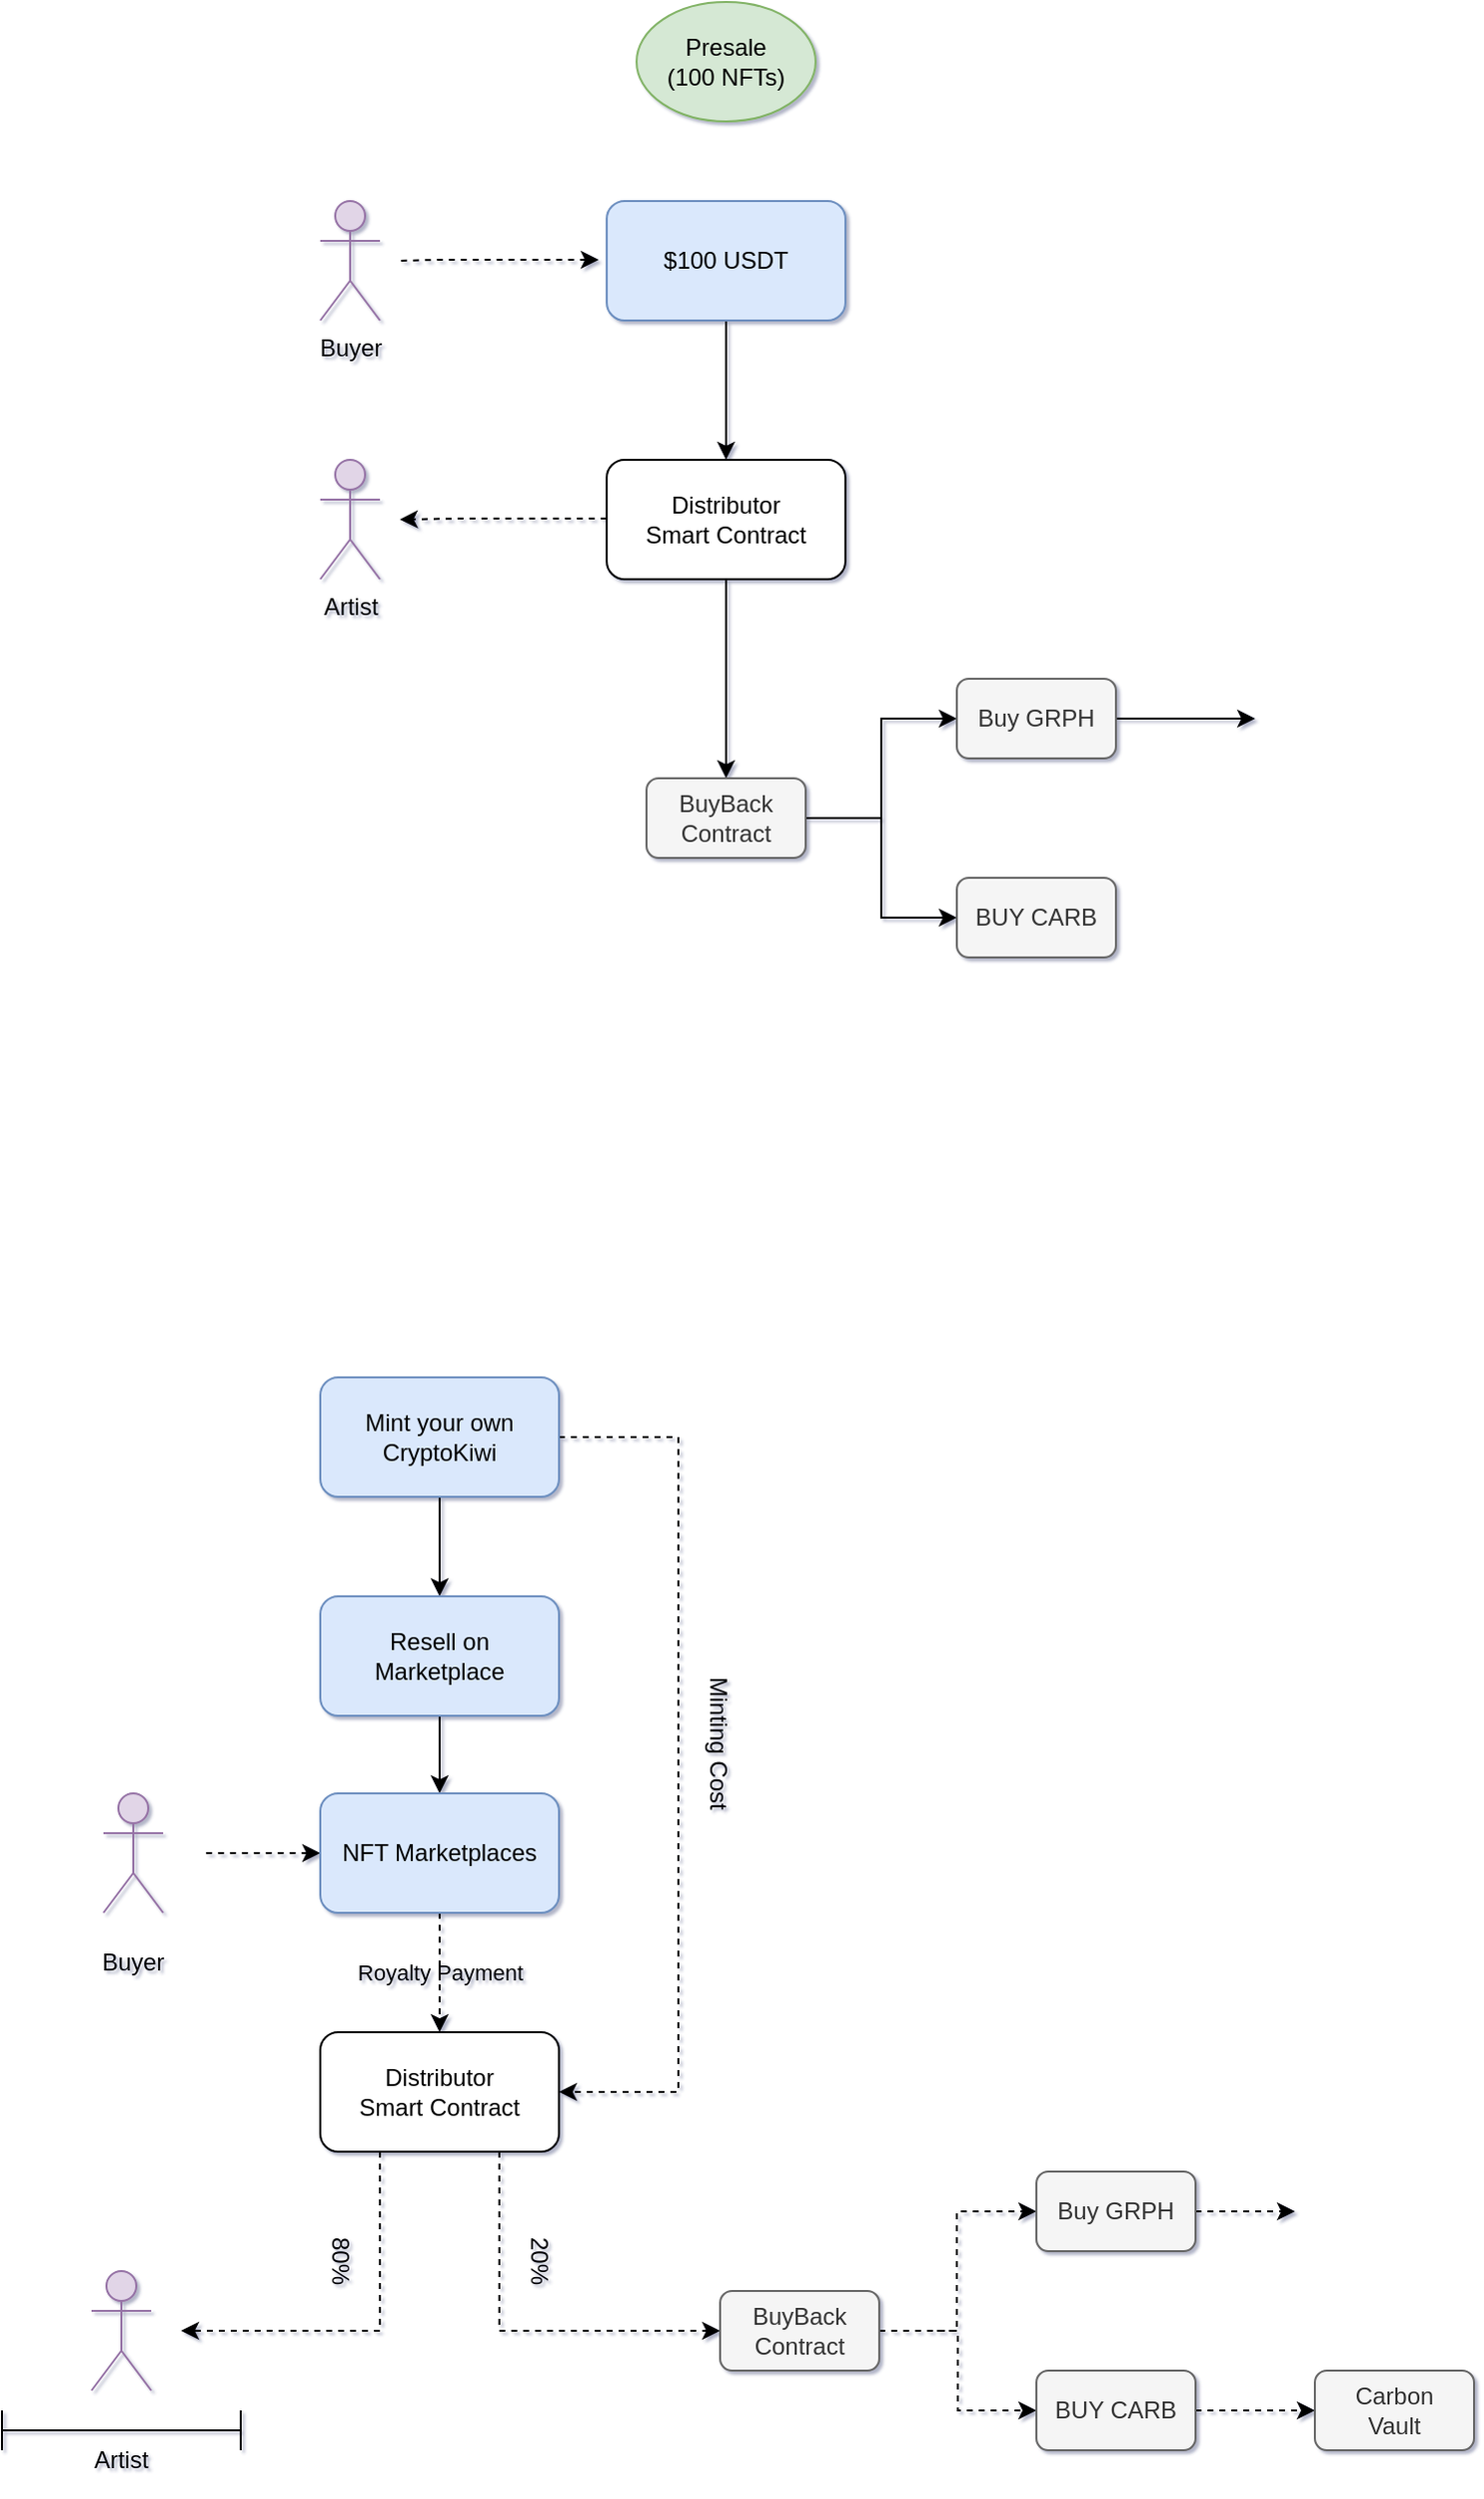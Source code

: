 <mxfile version="20.7.4" type="github">
  <diagram id="_UXg3EZRKqw_mdlAzJet" name="Page-1">
    <mxGraphModel dx="1228" dy="2323" grid="1" gridSize="10" guides="1" tooltips="1" connect="1" arrows="1" fold="1" page="1" pageScale="1" pageWidth="827" pageHeight="1169" background="none" math="0" shadow="1">
      <root>
        <mxCell id="0" />
        <mxCell id="1" parent="0" />
        <mxCell id="QuIaBzUg3UuywY2mTjsj-4" value="Presale&lt;br&gt;(100 NFTs)" style="ellipse;whiteSpace=wrap;html=1;fillColor=#d5e8d4;strokeColor=#82b366;" parent="1" vertex="1">
          <mxGeometry x="369" y="-1150" width="90" height="60" as="geometry" />
        </mxCell>
        <mxCell id="QuIaBzUg3UuywY2mTjsj-13" style="edgeStyle=orthogonalEdgeStyle;rounded=0;orthogonalLoop=1;jettySize=auto;html=1;exitX=0.5;exitY=1;exitDx=0;exitDy=0;entryX=0.5;entryY=0;entryDx=0;entryDy=0;" parent="1" source="QuIaBzUg3UuywY2mTjsj-9" target="QuIaBzUg3UuywY2mTjsj-11" edge="1">
          <mxGeometry relative="1" as="geometry" />
        </mxCell>
        <mxCell id="Pm1PxJtQP01OEuUM-juH-1" style="edgeStyle=orthogonalEdgeStyle;rounded=0;orthogonalLoop=1;jettySize=auto;html=1;exitX=1;exitY=0.5;exitDx=0;exitDy=0;entryX=1;entryY=0.5;entryDx=0;entryDy=0;dashed=1;" parent="1" source="QuIaBzUg3UuywY2mTjsj-9" target="WOP9kb_ligrmdYlrK7DN-1" edge="1">
          <mxGeometry relative="1" as="geometry">
            <Array as="points">
              <mxPoint x="390" y="-429" />
              <mxPoint x="390" y="-100" />
            </Array>
          </mxGeometry>
        </mxCell>
        <mxCell id="QuIaBzUg3UuywY2mTjsj-9" value="Mint your own CryptoKiwi" style="rounded=1;whiteSpace=wrap;html=1;verticalAlign=middle;fillColor=#dae8fc;strokeColor=#6c8ebf;" parent="1" vertex="1">
          <mxGeometry x="210" y="-459" width="120" height="60" as="geometry" />
        </mxCell>
        <mxCell id="QuIaBzUg3UuywY2mTjsj-17" style="edgeStyle=orthogonalEdgeStyle;rounded=0;orthogonalLoop=1;jettySize=auto;html=1;exitX=0.5;exitY=1;exitDx=0;exitDy=0;entryX=0.5;entryY=0;entryDx=0;entryDy=0;" parent="1" source="QuIaBzUg3UuywY2mTjsj-11" target="QuIaBzUg3UuywY2mTjsj-15" edge="1">
          <mxGeometry relative="1" as="geometry" />
        </mxCell>
        <mxCell id="QuIaBzUg3UuywY2mTjsj-11" value="Resell on Marketplace" style="rounded=1;whiteSpace=wrap;html=1;verticalAlign=middle;fillColor=#dae8fc;strokeColor=#6c8ebf;" parent="1" vertex="1">
          <mxGeometry x="210" y="-349" width="120" height="60" as="geometry" />
        </mxCell>
        <mxCell id="WOP9kb_ligrmdYlrK7DN-3" value="Royalty Payment" style="edgeStyle=orthogonalEdgeStyle;rounded=0;orthogonalLoop=1;jettySize=auto;html=1;exitX=0.5;exitY=1;exitDx=0;exitDy=0;entryX=0.5;entryY=0;entryDx=0;entryDy=0;dashed=1;labelBackgroundColor=none;" parent="1" source="QuIaBzUg3UuywY2mTjsj-15" target="WOP9kb_ligrmdYlrK7DN-1" edge="1">
          <mxGeometry relative="1" as="geometry" />
        </mxCell>
        <mxCell id="vS0mOCaokGMMlRBcoSL3-7" style="edgeStyle=orthogonalEdgeStyle;rounded=0;orthogonalLoop=1;jettySize=auto;html=1;exitX=0;exitY=0.5;exitDx=0;exitDy=0;labelBackgroundColor=none;dashed=1;startArrow=classic;startFill=1;endArrow=none;endFill=0;" parent="1" source="QuIaBzUg3UuywY2mTjsj-15" edge="1">
          <mxGeometry relative="1" as="geometry">
            <mxPoint x="150" y="-220" as="targetPoint" />
          </mxGeometry>
        </mxCell>
        <mxCell id="QuIaBzUg3UuywY2mTjsj-15" value="NFT Marketplaces" style="rounded=1;whiteSpace=wrap;html=1;verticalAlign=middle;fillColor=#dae8fc;strokeColor=#6c8ebf;" parent="1" vertex="1">
          <mxGeometry x="210" y="-250" width="120" height="60" as="geometry" />
        </mxCell>
        <mxCell id="Pm1PxJtQP01OEuUM-juH-2" style="edgeStyle=orthogonalEdgeStyle;rounded=0;orthogonalLoop=1;jettySize=auto;html=1;exitX=0.25;exitY=1;exitDx=0;exitDy=0;dashed=1;" parent="1" source="WOP9kb_ligrmdYlrK7DN-1" edge="1">
          <mxGeometry relative="1" as="geometry">
            <mxPoint x="140" y="20" as="targetPoint" />
            <Array as="points">
              <mxPoint x="240" y="20" />
              <mxPoint x="170" y="20" />
            </Array>
          </mxGeometry>
        </mxCell>
        <mxCell id="bduGYvhW30INQsXJT5ZD-2" style="edgeStyle=orthogonalEdgeStyle;rounded=0;orthogonalLoop=1;jettySize=auto;html=1;exitX=0.75;exitY=1;exitDx=0;exitDy=0;entryX=0;entryY=0.5;entryDx=0;entryDy=0;dashed=1;" parent="1" source="WOP9kb_ligrmdYlrK7DN-1" target="bduGYvhW30INQsXJT5ZD-12" edge="1">
          <mxGeometry relative="1" as="geometry">
            <mxPoint x="400" y="20" as="targetPoint" />
          </mxGeometry>
        </mxCell>
        <mxCell id="WOP9kb_ligrmdYlrK7DN-1" value="Distributor&lt;br&gt;Smart Contract" style="rounded=1;whiteSpace=wrap;html=1;" parent="1" vertex="1">
          <mxGeometry x="210" y="-130" width="120" height="60" as="geometry" />
        </mxCell>
        <mxCell id="bduGYvhW30INQsXJT5ZD-6" style="edgeStyle=orthogonalEdgeStyle;rounded=0;orthogonalLoop=1;jettySize=auto;html=1;exitX=1;exitY=0.5;exitDx=0;exitDy=0;entryX=0;entryY=0.5;entryDx=0;entryDy=0;dashed=1;" parent="1" edge="1">
          <mxGeometry relative="1" as="geometry">
            <mxPoint x="520" y="20" as="sourcePoint" />
            <mxPoint x="570" y="-40" as="targetPoint" />
            <Array as="points">
              <mxPoint x="530" y="20" />
              <mxPoint x="530" y="-40" />
            </Array>
          </mxGeometry>
        </mxCell>
        <mxCell id="bduGYvhW30INQsXJT5ZD-7" style="edgeStyle=orthogonalEdgeStyle;rounded=0;orthogonalLoop=1;jettySize=auto;html=1;exitX=1;exitY=0.5;exitDx=0;exitDy=0;entryX=0;entryY=0.5;entryDx=0;entryDy=0;dashed=1;" parent="1" source="bduGYvhW30INQsXJT5ZD-12" target="bduGYvhW30INQsXJT5ZD-16" edge="1">
          <mxGeometry relative="1" as="geometry">
            <mxPoint x="520" y="20" as="sourcePoint" />
            <mxPoint x="570" y="80" as="targetPoint" />
          </mxGeometry>
        </mxCell>
        <mxCell id="bduGYvhW30INQsXJT5ZD-10" style="edgeStyle=orthogonalEdgeStyle;rounded=0;orthogonalLoop=1;jettySize=auto;html=1;exitX=1;exitY=0.5;exitDx=0;exitDy=0;dashed=1;entryX=0;entryY=0.5;entryDx=0;entryDy=0;" parent="1" source="bduGYvhW30INQsXJT5ZD-16" target="bduGYvhW30INQsXJT5ZD-17" edge="1">
          <mxGeometry relative="1" as="geometry">
            <mxPoint x="690" y="80" as="sourcePoint" />
            <mxPoint x="680" y="60" as="targetPoint" />
          </mxGeometry>
        </mxCell>
        <mxCell id="bduGYvhW30INQsXJT5ZD-8" style="edgeStyle=orthogonalEdgeStyle;rounded=0;orthogonalLoop=1;jettySize=auto;html=1;exitX=1;exitY=0.5;exitDx=0;exitDy=0;dashed=1;" parent="1" source="bduGYvhW30INQsXJT5ZD-15" edge="1">
          <mxGeometry relative="1" as="geometry">
            <mxPoint x="690" y="-40" as="sourcePoint" />
            <mxPoint x="700" y="-40" as="targetPoint" />
          </mxGeometry>
        </mxCell>
        <mxCell id="bduGYvhW30INQsXJT5ZD-5" value="" style="shape=image;html=1;verticalAlign=top;verticalLabelPosition=bottom;labelBackgroundColor=#ffffff;imageAspect=0;aspect=fixed;image=https://cdn4.iconfinder.com/data/icons/christmas-2434/128/Artboard_42-128.png" parent="1" vertex="1">
          <mxGeometry x="700" y="-90" width="80" height="80" as="geometry" />
        </mxCell>
        <mxCell id="bduGYvhW30INQsXJT5ZD-12" value="BuyBack&lt;br&gt;Contract" style="rounded=1;whiteSpace=wrap;html=1;glass=0;fillColor=#f5f5f5;fontColor=#333333;strokeColor=#666666;" parent="1" vertex="1">
          <mxGeometry x="411" width="80" height="40" as="geometry" />
        </mxCell>
        <mxCell id="bduGYvhW30INQsXJT5ZD-15" value="Buy GRPH" style="rounded=1;whiteSpace=wrap;html=1;glass=0;fillColor=#f5f5f5;fontColor=#333333;strokeColor=#666666;" parent="1" vertex="1">
          <mxGeometry x="570" y="-60" width="80" height="40" as="geometry" />
        </mxCell>
        <mxCell id="bduGYvhW30INQsXJT5ZD-16" value="BUY CARB" style="rounded=1;whiteSpace=wrap;html=1;glass=0;fillColor=#f5f5f5;fontColor=#333333;strokeColor=#666666;" parent="1" vertex="1">
          <mxGeometry x="570" y="40" width="80" height="40" as="geometry" />
        </mxCell>
        <mxCell id="bduGYvhW30INQsXJT5ZD-17" value="Carbon&lt;br&gt;Vault" style="rounded=1;whiteSpace=wrap;html=1;glass=0;fillColor=#f5f5f5;fontColor=#333333;strokeColor=#666666;" parent="1" vertex="1">
          <mxGeometry x="710" y="40" width="80" height="40" as="geometry" />
        </mxCell>
        <mxCell id="bduGYvhW30INQsXJT5ZD-19" value="" style="shape=umlActor;verticalLabelPosition=bottom;verticalAlign=top;html=1;outlineConnect=0;fillColor=#e1d5e7;strokeColor=#9673a6;" parent="1" vertex="1">
          <mxGeometry x="95" y="-10" width="30" height="60" as="geometry" />
        </mxCell>
        <mxCell id="bduGYvhW30INQsXJT5ZD-21" value="" style="shape=crossbar;whiteSpace=wrap;html=1;rounded=1;" parent="1" vertex="1">
          <mxGeometry x="50" y="60" width="120" height="20" as="geometry" />
        </mxCell>
        <mxCell id="bduGYvhW30INQsXJT5ZD-23" value="Artist" style="text;html=1;strokeColor=none;fillColor=none;align=center;verticalAlign=middle;whiteSpace=wrap;rounded=0;" parent="1" vertex="1">
          <mxGeometry x="50" y="70" width="120" height="30" as="geometry" />
        </mxCell>
        <mxCell id="vS0mOCaokGMMlRBcoSL3-2" value="80%" style="text;html=1;strokeColor=none;fillColor=none;align=center;verticalAlign=middle;whiteSpace=wrap;rounded=0;labelBackgroundColor=none;rotation=90;" parent="1" vertex="1">
          <mxGeometry x="190" y="-30" width="60" height="30" as="geometry" />
        </mxCell>
        <mxCell id="vS0mOCaokGMMlRBcoSL3-3" value="20%" style="text;html=1;strokeColor=none;fillColor=none;align=center;verticalAlign=middle;whiteSpace=wrap;rounded=0;labelBackgroundColor=none;rotation=90;" parent="1" vertex="1">
          <mxGeometry x="290" y="-30" width="60" height="30" as="geometry" />
        </mxCell>
        <mxCell id="vS0mOCaokGMMlRBcoSL3-4" value="" style="shape=umlActor;verticalLabelPosition=bottom;verticalAlign=top;html=1;outlineConnect=0;fillColor=#e1d5e7;strokeColor=#9673a6;" parent="1" vertex="1">
          <mxGeometry x="101" y="-250" width="30" height="60" as="geometry" />
        </mxCell>
        <mxCell id="vS0mOCaokGMMlRBcoSL3-5" value="Buyer" style="text;html=1;strokeColor=none;fillColor=none;align=center;verticalAlign=middle;whiteSpace=wrap;rounded=0;" parent="1" vertex="1">
          <mxGeometry x="56" y="-180" width="120" height="30" as="geometry" />
        </mxCell>
        <mxCell id="vS0mOCaokGMMlRBcoSL3-8" value="Minting Cost" style="text;html=1;strokeColor=none;fillColor=none;align=center;verticalAlign=middle;whiteSpace=wrap;rounded=0;labelBackgroundColor=none;rotation=90;" parent="1" vertex="1">
          <mxGeometry x="365" y="-290" width="90" height="30" as="geometry" />
        </mxCell>
        <mxCell id="Fuu63UMh0Go6Dg9OWDZl-8" style="edgeStyle=orthogonalEdgeStyle;rounded=0;orthogonalLoop=1;jettySize=auto;html=1;exitX=0.5;exitY=1;exitDx=0;exitDy=0;entryX=0.5;entryY=0;entryDx=0;entryDy=0;" edge="1" parent="1" source="Fuu63UMh0Go6Dg9OWDZl-1" target="Fuu63UMh0Go6Dg9OWDZl-7">
          <mxGeometry relative="1" as="geometry" />
        </mxCell>
        <mxCell id="Fuu63UMh0Go6Dg9OWDZl-1" value="$100 USDT" style="rounded=1;whiteSpace=wrap;html=1;verticalAlign=middle;fillColor=#dae8fc;strokeColor=#6c8ebf;" vertex="1" parent="1">
          <mxGeometry x="354" y="-1050" width="120" height="60" as="geometry" />
        </mxCell>
        <mxCell id="Fuu63UMh0Go6Dg9OWDZl-2" value="Buyer" style="shape=umlActor;verticalLabelPosition=bottom;verticalAlign=top;html=1;outlineConnect=0;fillColor=#e1d5e7;strokeColor=#9673a6;" vertex="1" parent="1">
          <mxGeometry x="210" y="-1050" width="30" height="60" as="geometry" />
        </mxCell>
        <mxCell id="Fuu63UMh0Go6Dg9OWDZl-3" style="edgeStyle=orthogonalEdgeStyle;rounded=0;orthogonalLoop=1;jettySize=auto;html=1;exitX=0;exitY=0.5;exitDx=0;exitDy=0;labelBackgroundColor=none;dashed=1;startArrow=classic;startFill=1;endArrow=none;endFill=0;" edge="1" parent="1">
          <mxGeometry relative="1" as="geometry">
            <mxPoint x="250" y="-1020" as="targetPoint" />
            <mxPoint x="350" y="-1020.5" as="sourcePoint" />
            <Array as="points">
              <mxPoint x="270" y="-1020" />
              <mxPoint x="270" y="-1020" />
            </Array>
          </mxGeometry>
        </mxCell>
        <mxCell id="Fuu63UMh0Go6Dg9OWDZl-4" value="Artist" style="shape=umlActor;verticalLabelPosition=bottom;verticalAlign=top;html=1;outlineConnect=0;fillColor=#e1d5e7;strokeColor=#9673a6;" vertex="1" parent="1">
          <mxGeometry x="210" y="-920" width="30" height="60" as="geometry" />
        </mxCell>
        <mxCell id="Fuu63UMh0Go6Dg9OWDZl-11" style="edgeStyle=orthogonalEdgeStyle;rounded=0;orthogonalLoop=1;jettySize=auto;html=1;exitX=0.5;exitY=1;exitDx=0;exitDy=0;entryX=0.5;entryY=0;entryDx=0;entryDy=0;startArrow=none;startFill=0;endArrow=classic;endFill=1;" edge="1" parent="1" source="Fuu63UMh0Go6Dg9OWDZl-7" target="Fuu63UMh0Go6Dg9OWDZl-10">
          <mxGeometry relative="1" as="geometry" />
        </mxCell>
        <mxCell id="Fuu63UMh0Go6Dg9OWDZl-7" value="Distributor&lt;br&gt;Smart Contract" style="rounded=1;whiteSpace=wrap;html=1;" vertex="1" parent="1">
          <mxGeometry x="354" y="-920" width="120" height="60" as="geometry" />
        </mxCell>
        <mxCell id="Fuu63UMh0Go6Dg9OWDZl-9" style="edgeStyle=orthogonalEdgeStyle;rounded=0;orthogonalLoop=1;jettySize=auto;html=1;exitX=0;exitY=0.5;exitDx=0;exitDy=0;labelBackgroundColor=none;dashed=1;startArrow=none;startFill=0;endArrow=classic;endFill=1;" edge="1" parent="1">
          <mxGeometry relative="1" as="geometry">
            <mxPoint x="250" y="-890" as="targetPoint" />
            <mxPoint x="354" y="-890.5" as="sourcePoint" />
            <Array as="points">
              <mxPoint x="280" y="-890" />
              <mxPoint x="280" y="-890" />
            </Array>
          </mxGeometry>
        </mxCell>
        <mxCell id="Fuu63UMh0Go6Dg9OWDZl-14" style="edgeStyle=orthogonalEdgeStyle;rounded=0;orthogonalLoop=1;jettySize=auto;html=1;exitX=1;exitY=0.5;exitDx=0;exitDy=0;entryX=0;entryY=0.5;entryDx=0;entryDy=0;startArrow=none;startFill=0;endArrow=classic;endFill=1;" edge="1" parent="1" source="Fuu63UMh0Go6Dg9OWDZl-10" target="Fuu63UMh0Go6Dg9OWDZl-12">
          <mxGeometry relative="1" as="geometry" />
        </mxCell>
        <mxCell id="Fuu63UMh0Go6Dg9OWDZl-15" style="edgeStyle=orthogonalEdgeStyle;rounded=0;orthogonalLoop=1;jettySize=auto;html=1;exitX=1;exitY=0.5;exitDx=0;exitDy=0;entryX=0;entryY=0.5;entryDx=0;entryDy=0;startArrow=none;startFill=0;endArrow=classic;endFill=1;" edge="1" parent="1" source="Fuu63UMh0Go6Dg9OWDZl-10" target="Fuu63UMh0Go6Dg9OWDZl-13">
          <mxGeometry relative="1" as="geometry" />
        </mxCell>
        <mxCell id="Fuu63UMh0Go6Dg9OWDZl-10" value="BuyBack&lt;br&gt;Contract" style="rounded=1;whiteSpace=wrap;html=1;glass=0;fillColor=#f5f5f5;fontColor=#333333;strokeColor=#666666;" vertex="1" parent="1">
          <mxGeometry x="374" y="-760" width="80" height="40" as="geometry" />
        </mxCell>
        <mxCell id="Fuu63UMh0Go6Dg9OWDZl-17" style="edgeStyle=orthogonalEdgeStyle;rounded=0;orthogonalLoop=1;jettySize=auto;html=1;exitX=1;exitY=0.5;exitDx=0;exitDy=0;entryX=0;entryY=0.5;entryDx=0;entryDy=0;startArrow=none;startFill=0;endArrow=classic;endFill=1;" edge="1" parent="1" source="Fuu63UMh0Go6Dg9OWDZl-12">
          <mxGeometry relative="1" as="geometry">
            <mxPoint x="680" y="-790" as="targetPoint" />
          </mxGeometry>
        </mxCell>
        <mxCell id="Fuu63UMh0Go6Dg9OWDZl-12" value="Buy GRPH" style="rounded=1;whiteSpace=wrap;html=1;glass=0;fillColor=#f5f5f5;fontColor=#333333;strokeColor=#666666;" vertex="1" parent="1">
          <mxGeometry x="530" y="-810" width="80" height="40" as="geometry" />
        </mxCell>
        <mxCell id="Fuu63UMh0Go6Dg9OWDZl-13" value="BUY CARB" style="rounded=1;whiteSpace=wrap;html=1;glass=0;fillColor=#f5f5f5;fontColor=#333333;strokeColor=#666666;" vertex="1" parent="1">
          <mxGeometry x="530" y="-710" width="80" height="40" as="geometry" />
        </mxCell>
        <mxCell id="Fuu63UMh0Go6Dg9OWDZl-16" value="" style="shape=image;html=1;verticalAlign=top;verticalLabelPosition=bottom;labelBackgroundColor=#ffffff;imageAspect=0;aspect=fixed;image=https://cdn4.iconfinder.com/data/icons/christmas-2434/128/Artboard_42-128.png" vertex="1" parent="1">
          <mxGeometry x="680" y="-830" width="80" height="80" as="geometry" />
        </mxCell>
      </root>
    </mxGraphModel>
  </diagram>
</mxfile>
